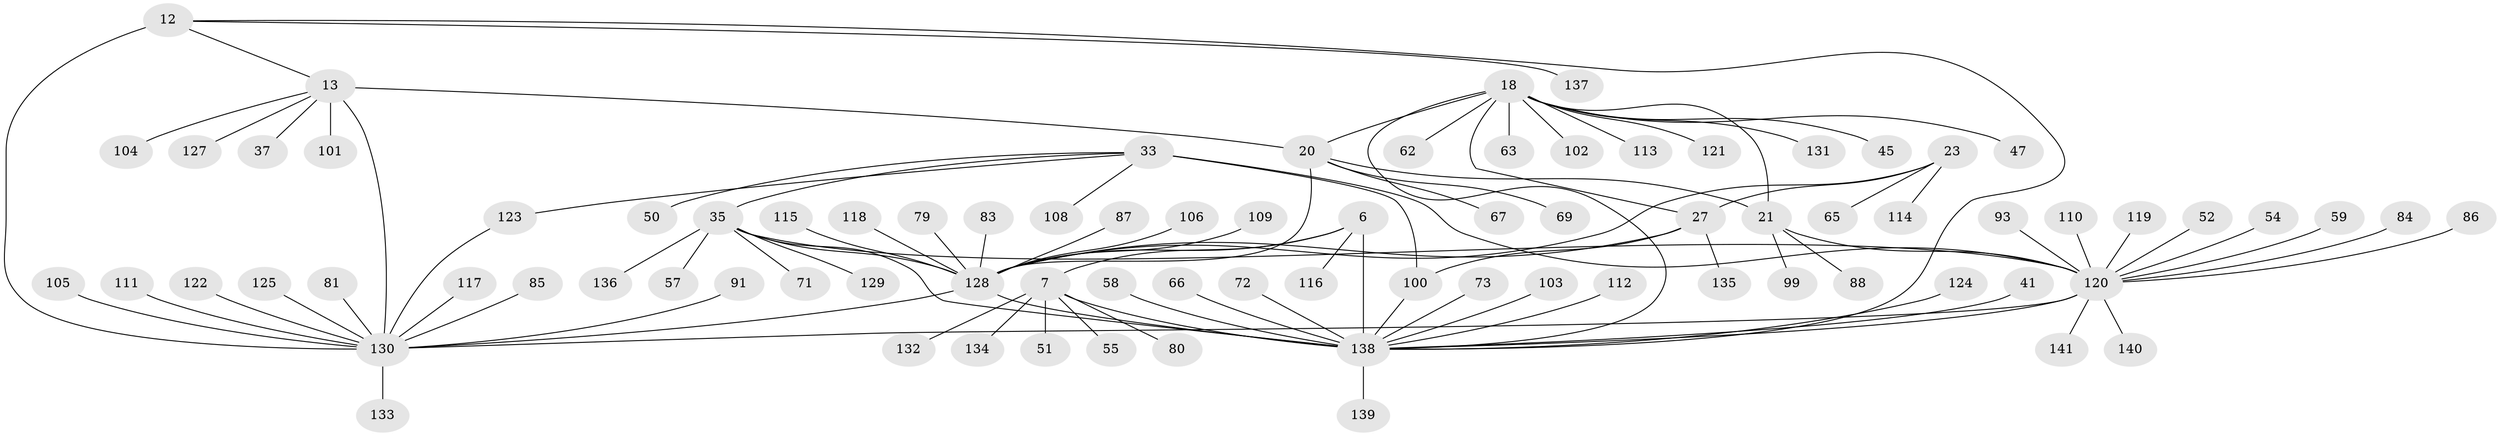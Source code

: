 // original degree distribution, {11: 0.03546099290780142, 12: 0.03546099290780142, 8: 0.04964539007092199, 7: 0.04964539007092199, 13: 0.014184397163120567, 9: 0.028368794326241134, 10: 0.028368794326241134, 6: 0.0070921985815602835, 1: 0.574468085106383, 3: 0.02127659574468085, 2: 0.14893617021276595, 4: 0.0070921985815602835}
// Generated by graph-tools (version 1.1) at 2025/57/03/04/25 21:57:30]
// undirected, 84 vertices, 100 edges
graph export_dot {
graph [start="1"]
  node [color=gray90,style=filled];
  6 [super="+4"];
  7 [super="+3"];
  12 [super="+10"];
  13 [super="+8"];
  18 [super="+17"];
  20 [super="+19"];
  21 [super="+15"];
  23 [super="+22"];
  27 [super="+24"];
  33 [super="+31"];
  35 [super="+30"];
  37;
  41;
  45;
  47;
  50;
  51;
  52;
  54;
  55;
  57;
  58;
  59;
  62;
  63;
  65;
  66;
  67;
  69;
  71;
  72;
  73;
  79;
  80;
  81;
  83;
  84;
  85;
  86;
  87 [super="+56"];
  88;
  91;
  93;
  99;
  100 [super="+38"];
  101;
  102;
  103;
  104;
  105;
  106;
  108;
  109;
  110 [super="+98"];
  111;
  112;
  113;
  114;
  115 [super="+107"];
  116 [super="+95"];
  117;
  118;
  119;
  120 [super="+82+34+36+92+39+42+44"];
  121 [super="+94"];
  122 [super="+96"];
  123;
  124;
  125;
  127;
  128 [super="+43+48+49+74+97+77"];
  129;
  130 [super="+89+126+14+53"];
  131;
  132;
  133 [super="+64"];
  134 [super="+76"];
  135;
  136;
  137;
  138 [super="+78"];
  139;
  140;
  141;
  6 -- 7 [weight=4];
  6 -- 116;
  6 -- 138 [weight=6];
  6 -- 128;
  7 -- 55;
  7 -- 132;
  7 -- 80;
  7 -- 51;
  7 -- 134;
  7 -- 138 [weight=6];
  12 -- 13 [weight=4];
  12 -- 137;
  12 -- 138;
  12 -- 130 [weight=6];
  13 -- 20;
  13 -- 104;
  13 -- 127;
  13 -- 37;
  13 -- 101;
  13 -- 130 [weight=6];
  18 -- 20 [weight=6];
  18 -- 21 [weight=6];
  18 -- 27;
  18 -- 45;
  18 -- 113;
  18 -- 131;
  18 -- 102;
  18 -- 47;
  18 -- 62;
  18 -- 63;
  18 -- 121;
  18 -- 138 [weight=3];
  20 -- 21 [weight=4];
  20 -- 67;
  20 -- 69;
  20 -- 128;
  21 -- 99;
  21 -- 88;
  21 -- 120;
  23 -- 27 [weight=4];
  23 -- 65;
  23 -- 114;
  23 -- 128 [weight=6];
  27 -- 135;
  27 -- 100;
  27 -- 128 [weight=6];
  33 -- 35 [weight=4];
  33 -- 108;
  33 -- 50;
  33 -- 123;
  33 -- 100;
  33 -- 120 [weight=6];
  35 -- 71;
  35 -- 136;
  35 -- 138 [weight=2];
  35 -- 129;
  35 -- 57;
  35 -- 120 [weight=6];
  35 -- 128 [weight=2];
  41 -- 138;
  52 -- 120;
  54 -- 120;
  58 -- 138;
  59 -- 120;
  66 -- 138;
  72 -- 138;
  73 -- 138;
  79 -- 128;
  81 -- 130;
  83 -- 128;
  84 -- 120;
  85 -- 130;
  86 -- 120;
  87 -- 128;
  91 -- 130;
  93 -- 120;
  100 -- 138;
  103 -- 138;
  105 -- 130;
  106 -- 128;
  109 -- 128;
  110 -- 120;
  111 -- 130;
  112 -- 138;
  115 -- 128;
  117 -- 130;
  118 -- 128;
  119 -- 120;
  120 -- 140;
  120 -- 141;
  120 -- 138;
  120 -- 130 [weight=2];
  122 -- 130;
  123 -- 130;
  124 -- 138;
  125 -- 130;
  128 -- 130;
  128 -- 138;
  130 -- 133;
  138 -- 139;
}
